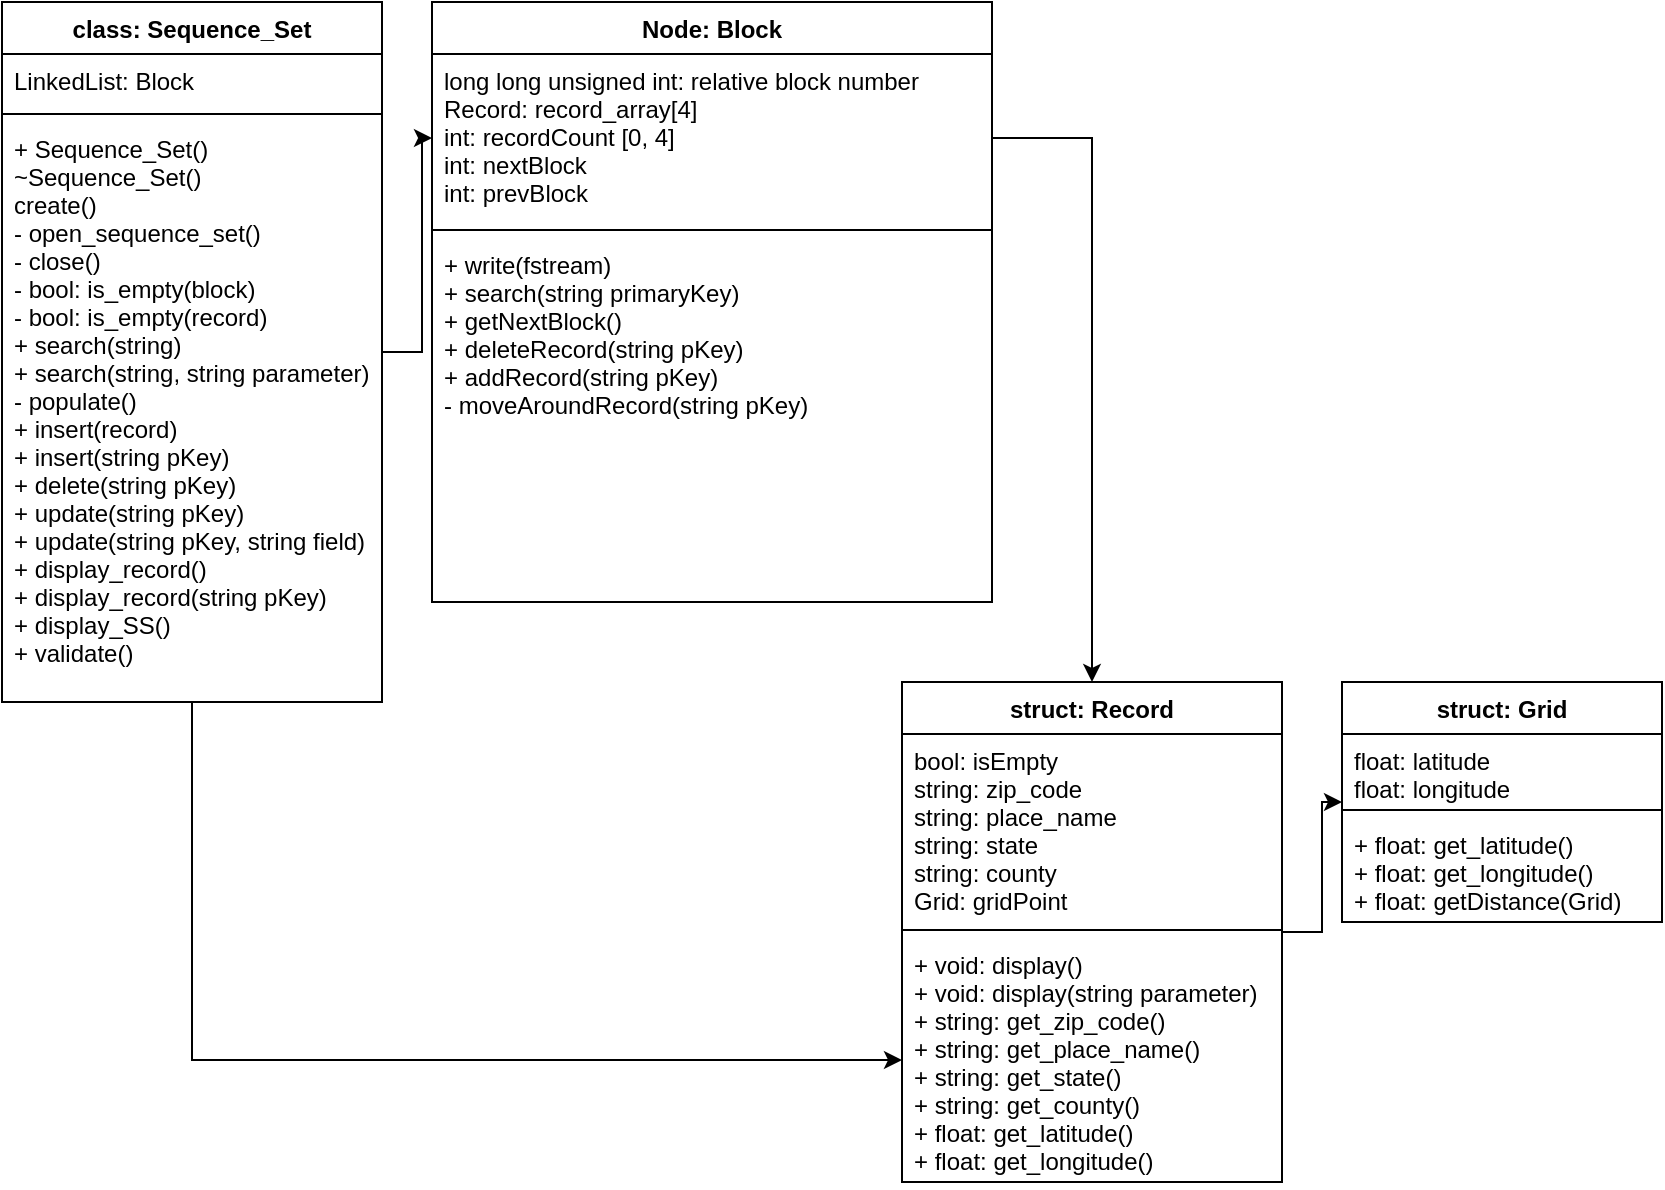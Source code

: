 <mxfile version="12.1.9" type="github" pages="1">
  <diagram id="Ys3HZVprmhT14fWjxTii" name="Page-1">
    <mxGraphModel dx="831" dy="582" grid="1" gridSize="10" guides="1" tooltips="1" connect="1" arrows="1" fold="1" page="1" pageScale="1" pageWidth="850" pageHeight="1100" math="0" shadow="0">
      <root>
        <mxCell id="0"/>
        <mxCell id="1" parent="0"/>
        <mxCell id="Z5_UFI_bqKNKYEiBKsY_-32" value="" style="edgeStyle=orthogonalEdgeStyle;rounded=0;orthogonalLoop=1;jettySize=auto;html=1;entryX=0;entryY=0.5;entryDx=0;entryDy=0;" parent="1" source="Z5_UFI_bqKNKYEiBKsY_-33" target="Z5_UFI_bqKNKYEiBKsY_-38" edge="1">
          <mxGeometry relative="1" as="geometry"/>
        </mxCell>
        <mxCell id="Z5_UFI_bqKNKYEiBKsY_-33" value="class: Sequence_Set" style="swimlane;fontStyle=1;align=center;verticalAlign=top;childLayout=stackLayout;horizontal=1;startSize=26;horizontalStack=0;resizeParent=1;resizeParentMax=0;resizeLast=0;collapsible=1;marginBottom=0;" parent="1" vertex="1">
          <mxGeometry x="10" y="60" width="190" height="350" as="geometry"/>
        </mxCell>
        <mxCell id="Z5_UFI_bqKNKYEiBKsY_-34" value="LinkedList: Block" style="text;strokeColor=none;fillColor=none;align=left;verticalAlign=top;spacingLeft=4;spacingRight=4;overflow=hidden;rotatable=0;points=[[0,0.5],[1,0.5]];portConstraint=eastwest;" parent="Z5_UFI_bqKNKYEiBKsY_-33" vertex="1">
          <mxGeometry y="26" width="190" height="26" as="geometry"/>
        </mxCell>
        <mxCell id="Z5_UFI_bqKNKYEiBKsY_-35" value="" style="line;strokeWidth=1;fillColor=none;align=left;verticalAlign=middle;spacingTop=-1;spacingLeft=3;spacingRight=3;rotatable=0;labelPosition=right;points=[];portConstraint=eastwest;" parent="Z5_UFI_bqKNKYEiBKsY_-33" vertex="1">
          <mxGeometry y="52" width="190" height="8" as="geometry"/>
        </mxCell>
        <mxCell id="Z5_UFI_bqKNKYEiBKsY_-36" value="+ Sequence_Set()&#xa;~Sequence_Set()&#xa;create()&#xa;- open_sequence_set()&#xa;- close()&#xa;- bool: is_empty(block)&#xa;- bool: is_empty(record)&#xa;+ search(string)&#xa;+ search(string, string parameter)&#xa;- populate()&#xa;+ insert(record)&#xa;+ insert(string pKey)&#xa;+ delete(string pKey)&#xa;+ update(string pKey)&#xa;+ update(string pKey, string field)&#xa;+ display_record()&#xa;+ display_record(string pKey)&#xa;+ display_SS()&#xa;+ validate()" style="text;strokeColor=none;fillColor=none;align=left;verticalAlign=top;spacingLeft=4;spacingRight=4;overflow=hidden;rotatable=0;points=[[0,0.5],[1,0.5]];portConstraint=eastwest;" parent="Z5_UFI_bqKNKYEiBKsY_-33" vertex="1">
          <mxGeometry y="60" width="190" height="290" as="geometry"/>
        </mxCell>
        <mxCell id="Z5_UFI_bqKNKYEiBKsY_-37" value="Node: Block" style="swimlane;fontStyle=1;align=center;verticalAlign=top;childLayout=stackLayout;horizontal=1;startSize=26;horizontalStack=0;resizeParent=1;resizeParentMax=0;resizeLast=0;collapsible=1;marginBottom=0;" parent="1" vertex="1">
          <mxGeometry x="225" y="60" width="280" height="300" as="geometry"/>
        </mxCell>
        <mxCell id="Z5_UFI_bqKNKYEiBKsY_-38" value="long long unsigned int: relative block number&#xa;Record: record_array[4]&#xa;int: recordCount [0, 4]&#xa;int: nextBlock&#xa;int: prevBlock" style="text;strokeColor=none;fillColor=none;align=left;verticalAlign=top;spacingLeft=4;spacingRight=4;overflow=hidden;rotatable=0;points=[[0,0.5],[1,0.5]];portConstraint=eastwest;" parent="Z5_UFI_bqKNKYEiBKsY_-37" vertex="1">
          <mxGeometry y="26" width="280" height="84" as="geometry"/>
        </mxCell>
        <mxCell id="Z5_UFI_bqKNKYEiBKsY_-39" value="" style="line;strokeWidth=1;fillColor=none;align=left;verticalAlign=middle;spacingTop=-1;spacingLeft=3;spacingRight=3;rotatable=0;labelPosition=right;points=[];portConstraint=eastwest;" parent="Z5_UFI_bqKNKYEiBKsY_-37" vertex="1">
          <mxGeometry y="110" width="280" height="8" as="geometry"/>
        </mxCell>
        <mxCell id="Z5_UFI_bqKNKYEiBKsY_-40" value="+ write(fstream)&#xa;+ search(string primaryKey)&#xa;+ getNextBlock()&#xa;+ deleteRecord(string pKey)&#xa;+ addRecord(string pKey)&#xa;- moveAroundRecord(string pKey)" style="text;strokeColor=none;fillColor=none;align=left;verticalAlign=top;spacingLeft=4;spacingRight=4;overflow=hidden;rotatable=0;points=[[0,0.5],[1,0.5]];portConstraint=eastwest;" parent="Z5_UFI_bqKNKYEiBKsY_-37" vertex="1">
          <mxGeometry y="118" width="280" height="182" as="geometry"/>
        </mxCell>
        <mxCell id="Z5_UFI_bqKNKYEiBKsY_-41" value="" style="edgeStyle=orthogonalEdgeStyle;rounded=0;orthogonalLoop=1;jettySize=auto;html=1;" parent="1" source="Z5_UFI_bqKNKYEiBKsY_-42" target="Z5_UFI_bqKNKYEiBKsY_-46" edge="1">
          <mxGeometry relative="1" as="geometry"/>
        </mxCell>
        <mxCell id="Z5_UFI_bqKNKYEiBKsY_-42" value="struct: Record" style="swimlane;fontStyle=1;align=center;verticalAlign=top;childLayout=stackLayout;horizontal=1;startSize=26;horizontalStack=0;resizeParent=1;resizeParentMax=0;resizeLast=0;collapsible=1;marginBottom=0;" parent="1" vertex="1">
          <mxGeometry x="460" y="400" width="190" height="250" as="geometry"/>
        </mxCell>
        <mxCell id="Z5_UFI_bqKNKYEiBKsY_-43" value="bool: isEmpty&#xa;string: zip_code&#xa;string: place_name&#xa;string: state&#xa;string: county&#xa;Grid: gridPoint&#xa;" style="text;strokeColor=none;fillColor=none;align=left;verticalAlign=top;spacingLeft=4;spacingRight=4;overflow=hidden;rotatable=0;points=[[0,0.5],[1,0.5]];portConstraint=eastwest;" parent="Z5_UFI_bqKNKYEiBKsY_-42" vertex="1">
          <mxGeometry y="26" width="190" height="94" as="geometry"/>
        </mxCell>
        <mxCell id="Z5_UFI_bqKNKYEiBKsY_-44" value="" style="line;strokeWidth=1;fillColor=none;align=left;verticalAlign=middle;spacingTop=-1;spacingLeft=3;spacingRight=3;rotatable=0;labelPosition=right;points=[];portConstraint=eastwest;" parent="Z5_UFI_bqKNKYEiBKsY_-42" vertex="1">
          <mxGeometry y="120" width="190" height="8" as="geometry"/>
        </mxCell>
        <mxCell id="Z5_UFI_bqKNKYEiBKsY_-45" value="+ void: display()&#xa;+ void: display(string parameter)&#xa;+ string: get_zip_code()&#xa;+ string: get_place_name()&#xa;+ string: get_state()&#xa;+ string: get_county()&#xa;+ float: get_latitude()&#xa;+ float: get_longitude()" style="text;strokeColor=none;fillColor=none;align=left;verticalAlign=top;spacingLeft=4;spacingRight=4;overflow=hidden;rotatable=0;points=[[0,0.5],[1,0.5]];portConstraint=eastwest;" parent="Z5_UFI_bqKNKYEiBKsY_-42" vertex="1">
          <mxGeometry y="128" width="190" height="122" as="geometry"/>
        </mxCell>
        <mxCell id="Z5_UFI_bqKNKYEiBKsY_-46" value="struct: Grid" style="swimlane;fontStyle=1;align=center;verticalAlign=top;childLayout=stackLayout;horizontal=1;startSize=26;horizontalStack=0;resizeParent=1;resizeParentMax=0;resizeLast=0;collapsible=1;marginBottom=0;" parent="1" vertex="1">
          <mxGeometry x="680" y="400" width="160" height="120" as="geometry"/>
        </mxCell>
        <mxCell id="Z5_UFI_bqKNKYEiBKsY_-47" value="float: latitude&#xa;float: longitude&#xa;" style="text;strokeColor=none;fillColor=none;align=left;verticalAlign=top;spacingLeft=4;spacingRight=4;overflow=hidden;rotatable=0;points=[[0,0.5],[1,0.5]];portConstraint=eastwest;" parent="Z5_UFI_bqKNKYEiBKsY_-46" vertex="1">
          <mxGeometry y="26" width="160" height="34" as="geometry"/>
        </mxCell>
        <mxCell id="Z5_UFI_bqKNKYEiBKsY_-48" value="" style="line;strokeWidth=1;fillColor=none;align=left;verticalAlign=middle;spacingTop=-1;spacingLeft=3;spacingRight=3;rotatable=0;labelPosition=right;points=[];portConstraint=eastwest;" parent="Z5_UFI_bqKNKYEiBKsY_-46" vertex="1">
          <mxGeometry y="60" width="160" height="8" as="geometry"/>
        </mxCell>
        <mxCell id="Z5_UFI_bqKNKYEiBKsY_-49" value="+ float: get_latitude()&#xa;+ float: get_longitude()&#xa;+ float: getDistance(Grid)" style="text;strokeColor=none;fillColor=none;align=left;verticalAlign=top;spacingLeft=4;spacingRight=4;overflow=hidden;rotatable=0;points=[[0,0.5],[1,0.5]];portConstraint=eastwest;" parent="Z5_UFI_bqKNKYEiBKsY_-46" vertex="1">
          <mxGeometry y="68" width="160" height="52" as="geometry"/>
        </mxCell>
        <mxCell id="Z5_UFI_bqKNKYEiBKsY_-61" style="edgeStyle=orthogonalEdgeStyle;rounded=0;orthogonalLoop=1;jettySize=auto;html=1;exitX=0.5;exitY=1;exitDx=0;exitDy=0;entryX=0;entryY=0.5;entryDx=0;entryDy=0;" parent="1" source="Z5_UFI_bqKNKYEiBKsY_-33" target="Z5_UFI_bqKNKYEiBKsY_-45" edge="1">
          <mxGeometry relative="1" as="geometry">
            <Array as="points">
              <mxPoint x="105" y="589"/>
            </Array>
          </mxGeometry>
        </mxCell>
        <mxCell id="DVvHBo7GHHYjL-niLT4N-1" style="edgeStyle=orthogonalEdgeStyle;rounded=0;orthogonalLoop=1;jettySize=auto;html=1;exitX=1;exitY=0.5;exitDx=0;exitDy=0;" edge="1" parent="1" source="Z5_UFI_bqKNKYEiBKsY_-38" target="Z5_UFI_bqKNKYEiBKsY_-42">
          <mxGeometry relative="1" as="geometry"/>
        </mxCell>
      </root>
    </mxGraphModel>
  </diagram>
</mxfile>
